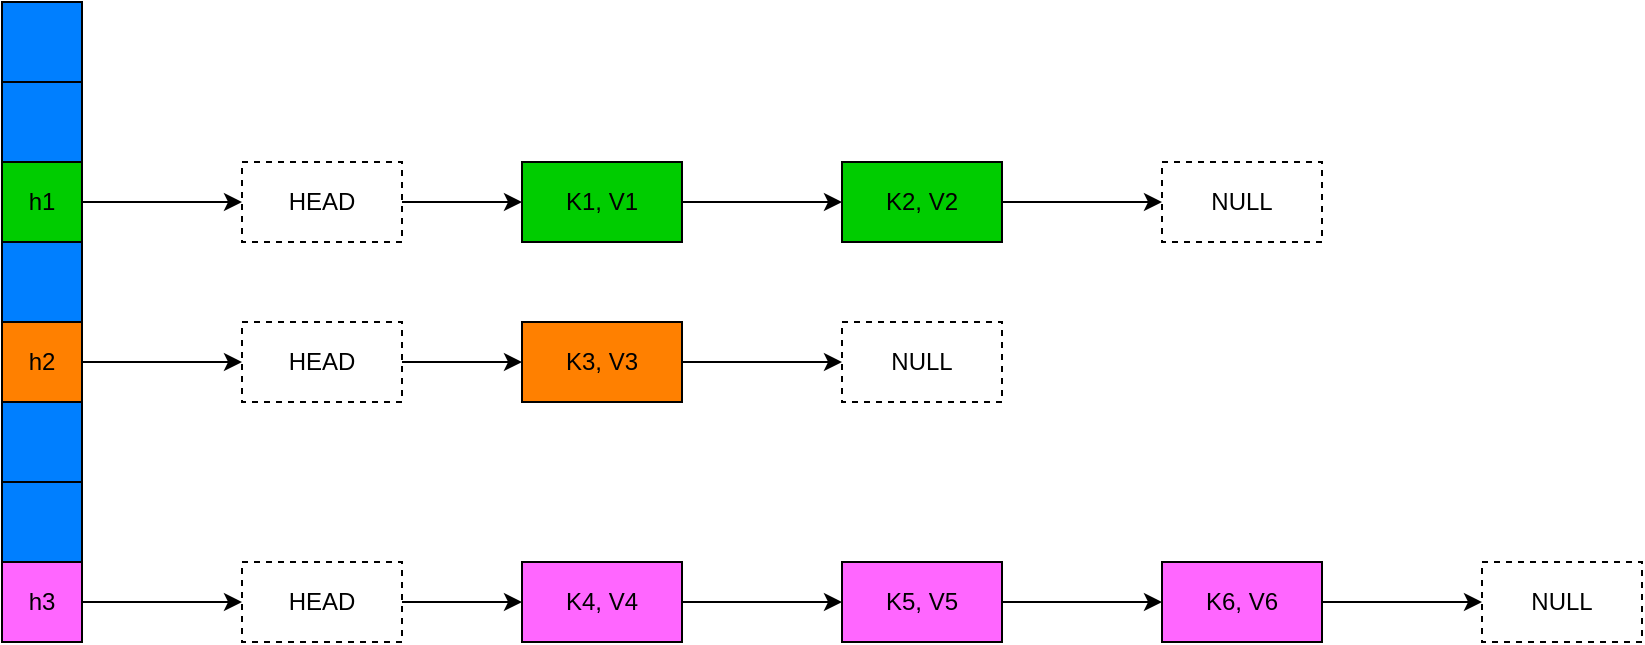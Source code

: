 <mxfile version="21.6.1" type="device">
  <diagram name="第 1 页" id="ZzL4tyrZzvg-KW4yBGDX">
    <mxGraphModel dx="1114" dy="786" grid="1" gridSize="10" guides="1" tooltips="1" connect="1" arrows="1" fold="1" page="1" pageScale="1" pageWidth="827" pageHeight="1169" math="0" shadow="0">
      <root>
        <mxCell id="0" />
        <mxCell id="1" parent="0" />
        <mxCell id="M59Z0a83lZLuJSp_R_tC-1" value="" style="rounded=0;whiteSpace=wrap;html=1;" vertex="1" parent="1">
          <mxGeometry x="200" y="120" width="40" height="40" as="geometry" />
        </mxCell>
        <mxCell id="M59Z0a83lZLuJSp_R_tC-2" value="" style="rounded=0;whiteSpace=wrap;html=1;fillColor=#007FFF;" vertex="1" parent="1">
          <mxGeometry x="200" y="120" width="40" height="40" as="geometry" />
        </mxCell>
        <mxCell id="M59Z0a83lZLuJSp_R_tC-3" value="" style="rounded=0;whiteSpace=wrap;html=1;fillColor=#007FFF;" vertex="1" parent="1">
          <mxGeometry x="200" y="160" width="40" height="40" as="geometry" />
        </mxCell>
        <mxCell id="M59Z0a83lZLuJSp_R_tC-20" value="" style="edgeStyle=orthogonalEdgeStyle;rounded=0;orthogonalLoop=1;jettySize=auto;html=1;" edge="1" parent="1" source="M59Z0a83lZLuJSp_R_tC-4" target="M59Z0a83lZLuJSp_R_tC-19">
          <mxGeometry relative="1" as="geometry" />
        </mxCell>
        <mxCell id="M59Z0a83lZLuJSp_R_tC-4" value="h1" style="rounded=0;whiteSpace=wrap;html=1;fillColor=#00CC00;" vertex="1" parent="1">
          <mxGeometry x="200" y="200" width="40" height="40" as="geometry" />
        </mxCell>
        <mxCell id="M59Z0a83lZLuJSp_R_tC-5" value="" style="rounded=0;whiteSpace=wrap;html=1;fillColor=#007FFF;" vertex="1" parent="1">
          <mxGeometry x="200" y="240" width="40" height="40" as="geometry" />
        </mxCell>
        <mxCell id="M59Z0a83lZLuJSp_R_tC-23" style="edgeStyle=orthogonalEdgeStyle;rounded=0;orthogonalLoop=1;jettySize=auto;html=1;entryX=0;entryY=0.5;entryDx=0;entryDy=0;" edge="1" parent="1" source="M59Z0a83lZLuJSp_R_tC-6" target="M59Z0a83lZLuJSp_R_tC-22">
          <mxGeometry relative="1" as="geometry" />
        </mxCell>
        <mxCell id="M59Z0a83lZLuJSp_R_tC-6" value="h2" style="rounded=0;whiteSpace=wrap;html=1;fillColor=#FF8000;" vertex="1" parent="1">
          <mxGeometry x="200" y="280" width="40" height="40" as="geometry" />
        </mxCell>
        <mxCell id="M59Z0a83lZLuJSp_R_tC-7" value="" style="rounded=0;whiteSpace=wrap;html=1;fillColor=#007FFF;" vertex="1" parent="1">
          <mxGeometry x="200" y="320" width="40" height="40" as="geometry" />
        </mxCell>
        <mxCell id="M59Z0a83lZLuJSp_R_tC-8" value="" style="rounded=0;whiteSpace=wrap;html=1;fillColor=#007FFF;" vertex="1" parent="1">
          <mxGeometry x="200" y="360" width="40" height="40" as="geometry" />
        </mxCell>
        <mxCell id="M59Z0a83lZLuJSp_R_tC-29" style="edgeStyle=orthogonalEdgeStyle;rounded=0;orthogonalLoop=1;jettySize=auto;html=1;exitX=1;exitY=0.5;exitDx=0;exitDy=0;entryX=0;entryY=0.5;entryDx=0;entryDy=0;" edge="1" parent="1" source="M59Z0a83lZLuJSp_R_tC-9" target="M59Z0a83lZLuJSp_R_tC-28">
          <mxGeometry relative="1" as="geometry" />
        </mxCell>
        <mxCell id="M59Z0a83lZLuJSp_R_tC-9" value="h3" style="rounded=0;whiteSpace=wrap;html=1;fillColor=#FF66FF;" vertex="1" parent="1">
          <mxGeometry x="200" y="400" width="40" height="40" as="geometry" />
        </mxCell>
        <mxCell id="M59Z0a83lZLuJSp_R_tC-13" value="" style="edgeStyle=orthogonalEdgeStyle;rounded=0;orthogonalLoop=1;jettySize=auto;html=1;" edge="1" parent="1" source="M59Z0a83lZLuJSp_R_tC-10" target="M59Z0a83lZLuJSp_R_tC-12">
          <mxGeometry relative="1" as="geometry" />
        </mxCell>
        <mxCell id="M59Z0a83lZLuJSp_R_tC-10" value="K1, V1" style="rounded=0;whiteSpace=wrap;html=1;fillColor=#00CC00;" vertex="1" parent="1">
          <mxGeometry x="460" y="200" width="80" height="40" as="geometry" />
        </mxCell>
        <mxCell id="M59Z0a83lZLuJSp_R_tC-15" value="" style="edgeStyle=orthogonalEdgeStyle;rounded=0;orthogonalLoop=1;jettySize=auto;html=1;" edge="1" parent="1" source="M59Z0a83lZLuJSp_R_tC-12" target="M59Z0a83lZLuJSp_R_tC-14">
          <mxGeometry relative="1" as="geometry" />
        </mxCell>
        <mxCell id="M59Z0a83lZLuJSp_R_tC-12" value="K2, V2" style="rounded=0;whiteSpace=wrap;html=1;fillColor=#00CC00;" vertex="1" parent="1">
          <mxGeometry x="620" y="200" width="80" height="40" as="geometry" />
        </mxCell>
        <mxCell id="M59Z0a83lZLuJSp_R_tC-14" value="NULL" style="rounded=0;whiteSpace=wrap;html=1;fillColor=none;dashed=1;" vertex="1" parent="1">
          <mxGeometry x="780" y="200" width="80" height="40" as="geometry" />
        </mxCell>
        <mxCell id="M59Z0a83lZLuJSp_R_tC-21" style="edgeStyle=orthogonalEdgeStyle;rounded=0;orthogonalLoop=1;jettySize=auto;html=1;entryX=0;entryY=0.5;entryDx=0;entryDy=0;" edge="1" parent="1" source="M59Z0a83lZLuJSp_R_tC-19" target="M59Z0a83lZLuJSp_R_tC-10">
          <mxGeometry relative="1" as="geometry" />
        </mxCell>
        <mxCell id="M59Z0a83lZLuJSp_R_tC-19" value="HEAD" style="whiteSpace=wrap;html=1;fillColor=none;rounded=0;dashed=1;" vertex="1" parent="1">
          <mxGeometry x="320" y="200" width="80" height="40" as="geometry" />
        </mxCell>
        <mxCell id="M59Z0a83lZLuJSp_R_tC-25" style="edgeStyle=orthogonalEdgeStyle;rounded=0;orthogonalLoop=1;jettySize=auto;html=1;exitX=1;exitY=0.5;exitDx=0;exitDy=0;entryX=0;entryY=0.5;entryDx=0;entryDy=0;" edge="1" parent="1" source="M59Z0a83lZLuJSp_R_tC-22" target="M59Z0a83lZLuJSp_R_tC-24">
          <mxGeometry relative="1" as="geometry" />
        </mxCell>
        <mxCell id="M59Z0a83lZLuJSp_R_tC-22" value="HEAD" style="whiteSpace=wrap;html=1;fillColor=none;rounded=0;dashed=1;" vertex="1" parent="1">
          <mxGeometry x="320" y="280" width="80" height="40" as="geometry" />
        </mxCell>
        <mxCell id="M59Z0a83lZLuJSp_R_tC-27" value="" style="edgeStyle=orthogonalEdgeStyle;rounded=0;orthogonalLoop=1;jettySize=auto;html=1;" edge="1" parent="1" source="M59Z0a83lZLuJSp_R_tC-24" target="M59Z0a83lZLuJSp_R_tC-26">
          <mxGeometry relative="1" as="geometry" />
        </mxCell>
        <mxCell id="M59Z0a83lZLuJSp_R_tC-24" value="K3, V3" style="rounded=0;whiteSpace=wrap;html=1;fillColor=#FF8000;" vertex="1" parent="1">
          <mxGeometry x="460" y="280" width="80" height="40" as="geometry" />
        </mxCell>
        <mxCell id="M59Z0a83lZLuJSp_R_tC-26" value="NULL" style="rounded=0;whiteSpace=wrap;html=1;fillColor=none;dashed=1;" vertex="1" parent="1">
          <mxGeometry x="620" y="280" width="80" height="40" as="geometry" />
        </mxCell>
        <mxCell id="M59Z0a83lZLuJSp_R_tC-31" style="edgeStyle=orthogonalEdgeStyle;rounded=0;orthogonalLoop=1;jettySize=auto;html=1;entryX=0;entryY=0.5;entryDx=0;entryDy=0;" edge="1" parent="1" source="M59Z0a83lZLuJSp_R_tC-28" target="M59Z0a83lZLuJSp_R_tC-30">
          <mxGeometry relative="1" as="geometry" />
        </mxCell>
        <mxCell id="M59Z0a83lZLuJSp_R_tC-28" value="HEAD" style="whiteSpace=wrap;html=1;fillColor=none;rounded=0;dashed=1;" vertex="1" parent="1">
          <mxGeometry x="320" y="400" width="80" height="40" as="geometry" />
        </mxCell>
        <mxCell id="M59Z0a83lZLuJSp_R_tC-33" value="" style="edgeStyle=orthogonalEdgeStyle;rounded=0;orthogonalLoop=1;jettySize=auto;html=1;" edge="1" parent="1" source="M59Z0a83lZLuJSp_R_tC-30" target="M59Z0a83lZLuJSp_R_tC-32">
          <mxGeometry relative="1" as="geometry" />
        </mxCell>
        <mxCell id="M59Z0a83lZLuJSp_R_tC-30" value="K4, V4" style="rounded=0;whiteSpace=wrap;html=1;fillColor=#FF66FF;" vertex="1" parent="1">
          <mxGeometry x="460" y="400" width="80" height="40" as="geometry" />
        </mxCell>
        <mxCell id="M59Z0a83lZLuJSp_R_tC-35" value="" style="edgeStyle=orthogonalEdgeStyle;rounded=0;orthogonalLoop=1;jettySize=auto;html=1;" edge="1" parent="1" source="M59Z0a83lZLuJSp_R_tC-32" target="M59Z0a83lZLuJSp_R_tC-34">
          <mxGeometry relative="1" as="geometry" />
        </mxCell>
        <mxCell id="M59Z0a83lZLuJSp_R_tC-32" value="K5, V5" style="rounded=0;whiteSpace=wrap;html=1;fillColor=#FF66FF;" vertex="1" parent="1">
          <mxGeometry x="620" y="400" width="80" height="40" as="geometry" />
        </mxCell>
        <mxCell id="M59Z0a83lZLuJSp_R_tC-37" value="" style="edgeStyle=orthogonalEdgeStyle;rounded=0;orthogonalLoop=1;jettySize=auto;html=1;" edge="1" parent="1" source="M59Z0a83lZLuJSp_R_tC-34" target="M59Z0a83lZLuJSp_R_tC-36">
          <mxGeometry relative="1" as="geometry" />
        </mxCell>
        <mxCell id="M59Z0a83lZLuJSp_R_tC-34" value="K6, V6" style="rounded=0;whiteSpace=wrap;html=1;fillColor=#FF66FF;" vertex="1" parent="1">
          <mxGeometry x="780" y="400" width="80" height="40" as="geometry" />
        </mxCell>
        <mxCell id="M59Z0a83lZLuJSp_R_tC-36" value="NULL" style="rounded=0;whiteSpace=wrap;html=1;fillColor=none;dashed=1;" vertex="1" parent="1">
          <mxGeometry x="940" y="400" width="80" height="40" as="geometry" />
        </mxCell>
      </root>
    </mxGraphModel>
  </diagram>
</mxfile>
